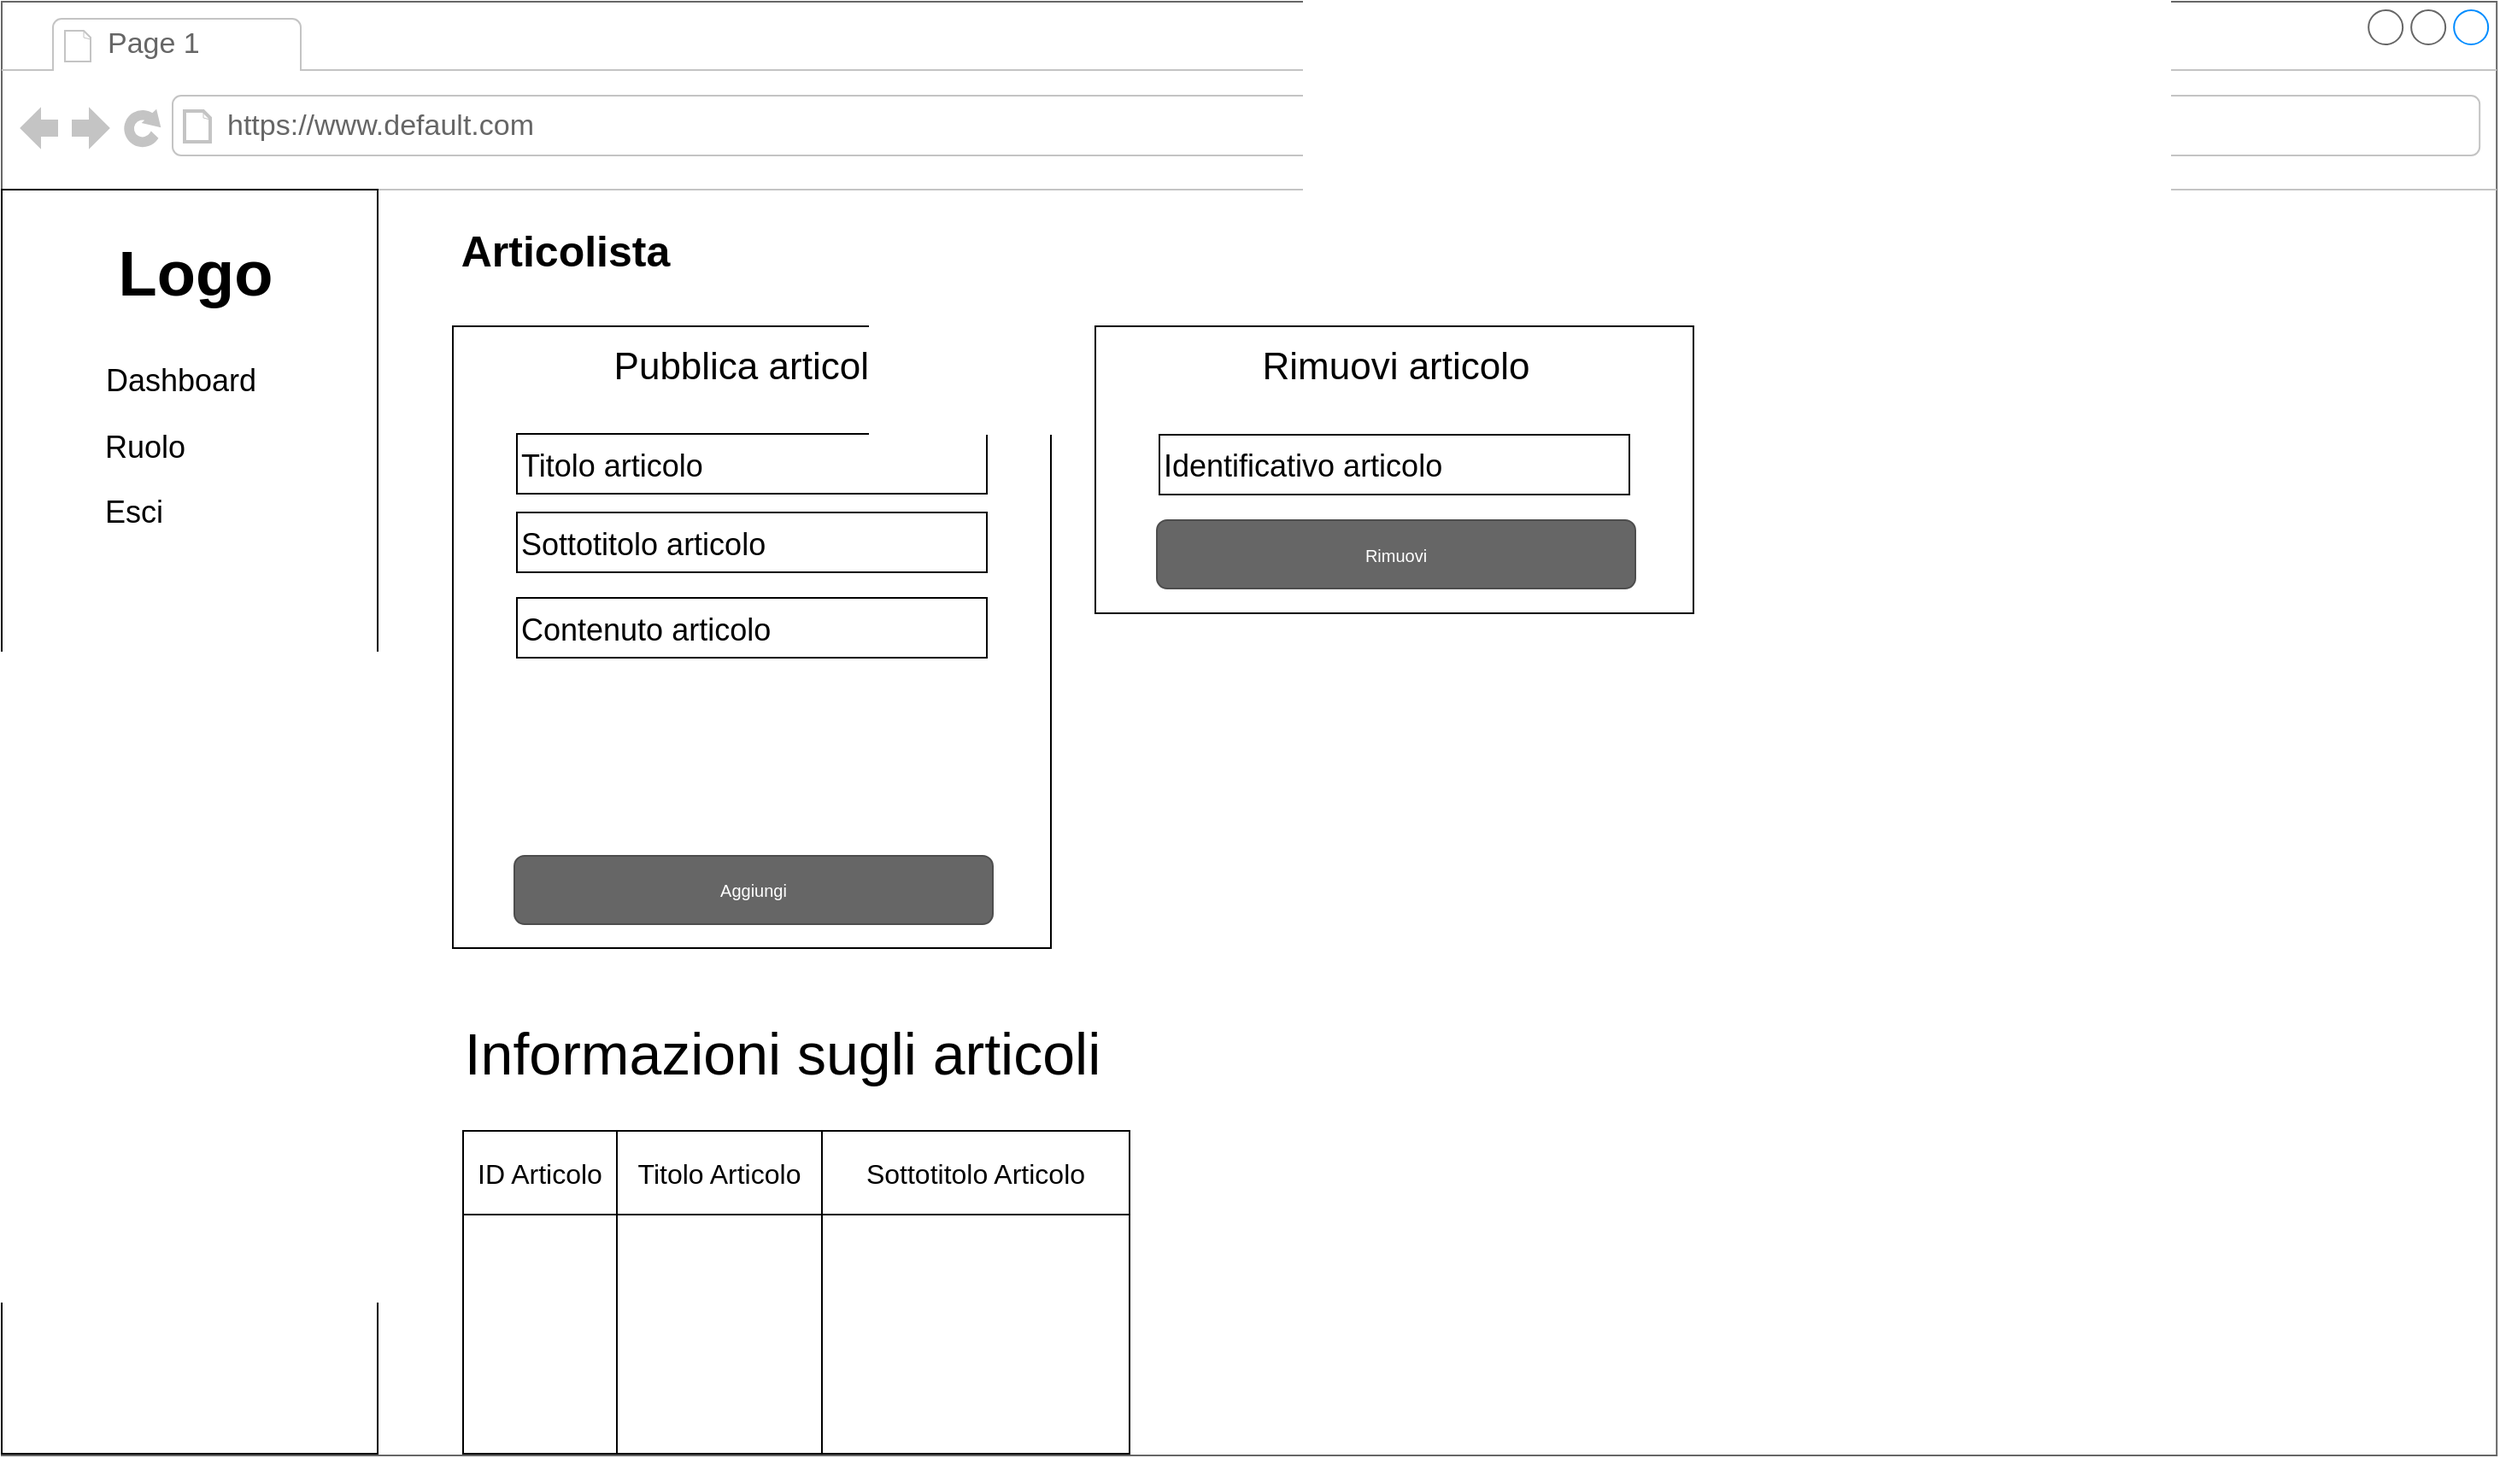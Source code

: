 <mxfile version="15.6.3"><diagram id="8GM24hP-sV-KzLyXCDgW" name="Page-1"><mxGraphModel dx="1756" dy="978" grid="1" gridSize="10" guides="1" tooltips="1" connect="1" arrows="1" fold="1" page="1" pageScale="1" pageWidth="827" pageHeight="1169" math="0" shadow="0"><root><mxCell id="0"/><mxCell id="1" parent="0"/><mxCell id="7XtBhR7R1TmBG5RmVQNS-1" value="" style="strokeWidth=1;shadow=0;dashed=0;align=center;html=1;shape=mxgraph.mockup.containers.browserWindow;rSize=0;strokeColor=#666666;mainText=,;recursiveResize=0;rounded=0;labelBackgroundColor=none;fontFamily=Verdana;fontSize=12;fillColor=#FFFFFF;" vertex="1" parent="1"><mxGeometry x="50" y="39" width="1460.08" height="851" as="geometry"/></mxCell><mxCell id="7XtBhR7R1TmBG5RmVQNS-2" value="Page 1" style="strokeWidth=1;shadow=0;dashed=0;align=center;html=1;shape=mxgraph.mockup.containers.anchor;fontSize=17;fontColor=#666666;align=left;" vertex="1" parent="7XtBhR7R1TmBG5RmVQNS-1"><mxGeometry x="60" y="12" width="110" height="26" as="geometry"/></mxCell><mxCell id="7XtBhR7R1TmBG5RmVQNS-3" value="https://www.default.com" style="strokeWidth=1;shadow=0;dashed=0;align=center;html=1;shape=mxgraph.mockup.containers.anchor;rSize=0;fontSize=17;fontColor=#666666;align=left;" vertex="1" parent="7XtBhR7R1TmBG5RmVQNS-1"><mxGeometry x="130" y="60" width="250" height="26" as="geometry"/></mxCell><mxCell id="7XtBhR7R1TmBG5RmVQNS-4" value="" style="rounded=0;whiteSpace=wrap;html=1;fontSize=34;" vertex="1" parent="7XtBhR7R1TmBG5RmVQNS-1"><mxGeometry y="110" width="220" height="740" as="geometry"/></mxCell><mxCell id="7XtBhR7R1TmBG5RmVQNS-5" value="&lt;font style=&quot;font-size: 37px&quot;&gt;Logo&lt;/font&gt;" style="text;strokeColor=none;fillColor=none;html=1;fontSize=24;fontStyle=1;verticalAlign=middle;align=center;" vertex="1" parent="7XtBhR7R1TmBG5RmVQNS-1"><mxGeometry x="15" y="130" width="195" height="60" as="geometry"/></mxCell><mxCell id="7XtBhR7R1TmBG5RmVQNS-6" value="&lt;font style=&quot;font-size: 18px&quot;&gt;Dashboard&lt;/font&gt;" style="text;html=1;strokeColor=none;fillColor=none;align=center;verticalAlign=middle;whiteSpace=wrap;rounded=0;fontSize=20;" vertex="1" parent="7XtBhR7R1TmBG5RmVQNS-1"><mxGeometry x="40" y="206" width="130" height="30" as="geometry"/></mxCell><mxCell id="7XtBhR7R1TmBG5RmVQNS-7" value="&lt;font style=&quot;font-size: 18px&quot;&gt;Ruolo&lt;/font&gt;" style="text;html=1;strokeColor=none;fillColor=none;align=center;verticalAlign=middle;whiteSpace=wrap;rounded=0;fontSize=20;" vertex="1" parent="7XtBhR7R1TmBG5RmVQNS-1"><mxGeometry x="49" y="245" width="70" height="30" as="geometry"/></mxCell><mxCell id="7XtBhR7R1TmBG5RmVQNS-8" value="&lt;font style=&quot;font-size: 18px&quot;&gt;Esci&lt;/font&gt;" style="text;html=1;strokeColor=none;fillColor=none;align=center;verticalAlign=middle;whiteSpace=wrap;rounded=0;fontSize=20;" vertex="1" parent="7XtBhR7R1TmBG5RmVQNS-1"><mxGeometry x="45" y="283" width="65" height="30" as="geometry"/></mxCell><mxCell id="7XtBhR7R1TmBG5RmVQNS-9" value="&lt;div&gt;Articolista&lt;/div&gt;" style="text;html=1;strokeColor=none;fillColor=none;align=center;verticalAlign=middle;whiteSpace=wrap;rounded=0;strokeWidth=6;fontSize=25;fontStyle=1" vertex="1" parent="7XtBhR7R1TmBG5RmVQNS-1"><mxGeometry x="300" y="130" width="60" height="30" as="geometry"/></mxCell><mxCell id="7XtBhR7R1TmBG5RmVQNS-10" value="" style="rounded=0;whiteSpace=wrap;html=1;fontSize=26;" vertex="1" parent="7XtBhR7R1TmBG5RmVQNS-1"><mxGeometry x="264" y="190" width="350" height="364" as="geometry"/></mxCell><mxCell id="7XtBhR7R1TmBG5RmVQNS-11" value="" style="rounded=0;whiteSpace=wrap;html=1;fontSize=26;" vertex="1" parent="7XtBhR7R1TmBG5RmVQNS-1"><mxGeometry x="640" y="190" width="350" height="168" as="geometry"/></mxCell><mxCell id="7XtBhR7R1TmBG5RmVQNS-12" value="&lt;font style=&quot;font-size: 22px&quot;&gt;Pubblica articolo&lt;/font&gt;" style="text;html=1;strokeColor=none;fillColor=none;align=center;verticalAlign=middle;whiteSpace=wrap;rounded=0;fontSize=26;" vertex="1" parent="7XtBhR7R1TmBG5RmVQNS-1"><mxGeometry x="339" y="197" width="200" height="30" as="geometry"/></mxCell><mxCell id="7XtBhR7R1TmBG5RmVQNS-13" value="&lt;font style=&quot;font-size: 22px&quot;&gt;Rimuovi articolo&lt;/font&gt;" style="text;html=1;strokeColor=none;fillColor=none;align=center;verticalAlign=middle;whiteSpace=wrap;rounded=0;fontSize=26;" vertex="1" parent="7XtBhR7R1TmBG5RmVQNS-1"><mxGeometry x="726" y="197" width="180" height="30" as="geometry"/></mxCell><mxCell id="7XtBhR7R1TmBG5RmVQNS-14" value="&lt;font style=&quot;font-size: 18px&quot;&gt;Titolo articolo&lt;/font&gt;" style="rounded=0;whiteSpace=wrap;html=1;fontSize=22;align=left;" vertex="1" parent="7XtBhR7R1TmBG5RmVQNS-1"><mxGeometry x="301.5" y="253" width="275" height="35" as="geometry"/></mxCell><mxCell id="7XtBhR7R1TmBG5RmVQNS-15" value="&lt;font style=&quot;font-size: 18px&quot;&gt;Sottotitolo articolo&lt;/font&gt;" style="rounded=0;whiteSpace=wrap;html=1;fontSize=22;align=left;" vertex="1" parent="7XtBhR7R1TmBG5RmVQNS-1"><mxGeometry x="301.5" y="299" width="275" height="35" as="geometry"/></mxCell><mxCell id="7XtBhR7R1TmBG5RmVQNS-16" value="&lt;font style=&quot;font-size: 18px&quot;&gt;Contenuto articolo&lt;/font&gt;" style="rounded=0;whiteSpace=wrap;html=1;fontSize=22;align=left;" vertex="1" parent="7XtBhR7R1TmBG5RmVQNS-1"><mxGeometry x="301.5" y="349" width="275" height="35" as="geometry"/></mxCell><mxCell id="7XtBhR7R1TmBG5RmVQNS-19" value="Aggiungi" style="rounded=1;html=1;shadow=0;dashed=0;whiteSpace=wrap;fontSize=10;fillColor=#666666;align=center;strokeColor=#4D4D4D;fontColor=#ffffff;" vertex="1" parent="7XtBhR7R1TmBG5RmVQNS-1"><mxGeometry x="300" y="500" width="280" height="40" as="geometry"/></mxCell><mxCell id="7XtBhR7R1TmBG5RmVQNS-20" value="&lt;font style=&quot;font-size: 18px&quot;&gt;Identificativo articolo&lt;br&gt;&lt;/font&gt;" style="rounded=0;whiteSpace=wrap;html=1;fontSize=22;align=left;" vertex="1" parent="7XtBhR7R1TmBG5RmVQNS-1"><mxGeometry x="677.5" y="253.5" width="275" height="35" as="geometry"/></mxCell><mxCell id="7XtBhR7R1TmBG5RmVQNS-21" value="Rimuovi" style="rounded=1;html=1;shadow=0;dashed=0;whiteSpace=wrap;fontSize=10;fillColor=#666666;align=center;strokeColor=#4D4D4D;fontColor=#ffffff;" vertex="1" parent="7XtBhR7R1TmBG5RmVQNS-1"><mxGeometry x="676" y="303.5" width="280" height="40" as="geometry"/></mxCell><mxCell id="7XtBhR7R1TmBG5RmVQNS-22" value="Informazioni sugli articoli" style="text;html=1;strokeColor=none;fillColor=none;align=center;verticalAlign=middle;whiteSpace=wrap;rounded=0;fontSize=34;" vertex="1" parent="7XtBhR7R1TmBG5RmVQNS-1"><mxGeometry x="264" y="601" width="386" height="30" as="geometry"/></mxCell><mxCell id="7XtBhR7R1TmBG5RmVQNS-23" value="ID Articolo" style="rounded=0;whiteSpace=wrap;html=1;fontSize=16;strokeWidth=1;fillColor=#FFFFFF;" vertex="1" parent="7XtBhR7R1TmBG5RmVQNS-1"><mxGeometry x="270" y="661" width="90" height="49" as="geometry"/></mxCell><mxCell id="7XtBhR7R1TmBG5RmVQNS-24" value="Titolo Articolo" style="rounded=0;whiteSpace=wrap;html=1;fontSize=16;strokeWidth=1;fillColor=#FFFFFF;" vertex="1" parent="7XtBhR7R1TmBG5RmVQNS-1"><mxGeometry x="360" y="661" width="120" height="49" as="geometry"/></mxCell><mxCell id="7XtBhR7R1TmBG5RmVQNS-25" value="Sottotitolo Articolo" style="rounded=0;whiteSpace=wrap;html=1;fontSize=16;strokeWidth=1;fillColor=#FFFFFF;" vertex="1" parent="7XtBhR7R1TmBG5RmVQNS-1"><mxGeometry x="480" y="661" width="180" height="49" as="geometry"/></mxCell><mxCell id="7XtBhR7R1TmBG5RmVQNS-29" value="" style="rounded=0;whiteSpace=wrap;html=1;fontSize=16;strokeWidth=1;fillColor=#FFFFFF;" vertex="1" parent="7XtBhR7R1TmBG5RmVQNS-1"><mxGeometry x="270" y="710" width="90" height="140" as="geometry"/></mxCell><mxCell id="7XtBhR7R1TmBG5RmVQNS-30" value="" style="rounded=0;whiteSpace=wrap;html=1;fontSize=16;strokeWidth=1;fillColor=#FFFFFF;" vertex="1" parent="7XtBhR7R1TmBG5RmVQNS-1"><mxGeometry x="360" y="710" width="120" height="140" as="geometry"/></mxCell><mxCell id="7XtBhR7R1TmBG5RmVQNS-36" value="" style="rounded=0;whiteSpace=wrap;html=1;fontSize=16;strokeWidth=1;fillColor=#FFFFFF;" vertex="1" parent="7XtBhR7R1TmBG5RmVQNS-1"><mxGeometry x="480" y="710" width="180" height="140" as="geometry"/></mxCell></root></mxGraphModel></diagram></mxfile>